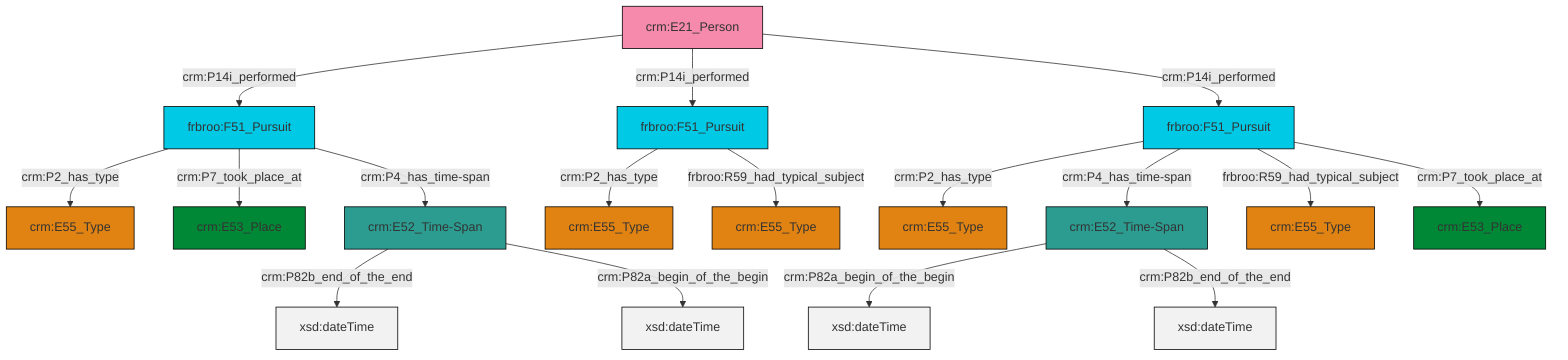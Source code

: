 graph TD
classDef Literal fill:#f2f2f2,stroke:#000000;
classDef CRM_Entity fill:#FFFFFF,stroke:#000000;
classDef Temporal_Entity fill:#00C9E6, stroke:#000000;
classDef Type fill:#E18312, stroke:#000000;
classDef Time-Span fill:#2C9C91, stroke:#000000;
classDef Appellation fill:#FFEB7F, stroke:#000000;
classDef Place fill:#008836, stroke:#000000;
classDef Persistent_Item fill:#B266B2, stroke:#000000;
classDef Conceptual_Object fill:#FFD700, stroke:#000000;
classDef Physical_Thing fill:#D2B48C, stroke:#000000;
classDef Actor fill:#f58aad, stroke:#000000;
classDef PC_Classes fill:#4ce600, stroke:#000000;
classDef Multi fill:#cccccc,stroke:#000000;

0["frbroo:F51_Pursuit"]:::Temporal_Entity -->|crm:P2_has_type| 1["crm:E55_Type"]:::Type
2["frbroo:F51_Pursuit"]:::Temporal_Entity -->|crm:P2_has_type| 3["crm:E55_Type"]:::Type
2["frbroo:F51_Pursuit"]:::Temporal_Entity -->|crm:P4_has_time-span| 4["crm:E52_Time-Span"]:::Time-Span
4["crm:E52_Time-Span"]:::Time-Span -->|crm:P82a_begin_of_the_begin| 5[xsd:dateTime]:::Literal
10["crm:E21_Person"]:::Actor -->|crm:P14i_performed| 0["frbroo:F51_Pursuit"]:::Temporal_Entity
0["frbroo:F51_Pursuit"]:::Temporal_Entity -->|crm:P7_took_place_at| 12["crm:E53_Place"]:::Place
10["crm:E21_Person"]:::Actor -->|crm:P14i_performed| 15["frbroo:F51_Pursuit"]:::Temporal_Entity
15["frbroo:F51_Pursuit"]:::Temporal_Entity -->|crm:P2_has_type| 18["crm:E55_Type"]:::Type
20["crm:E52_Time-Span"]:::Time-Span -->|crm:P82b_end_of_the_end| 21[xsd:dateTime]:::Literal
4["crm:E52_Time-Span"]:::Time-Span -->|crm:P82b_end_of_the_end| 23[xsd:dateTime]:::Literal
20["crm:E52_Time-Span"]:::Time-Span -->|crm:P82a_begin_of_the_begin| 25[xsd:dateTime]:::Literal
0["frbroo:F51_Pursuit"]:::Temporal_Entity -->|crm:P4_has_time-span| 20["crm:E52_Time-Span"]:::Time-Span
10["crm:E21_Person"]:::Actor -->|crm:P14i_performed| 2["frbroo:F51_Pursuit"]:::Temporal_Entity
2["frbroo:F51_Pursuit"]:::Temporal_Entity -->|frbroo:R59_had_typical_subject| 13["crm:E55_Type"]:::Type
2["frbroo:F51_Pursuit"]:::Temporal_Entity -->|crm:P7_took_place_at| 26["crm:E53_Place"]:::Place
15["frbroo:F51_Pursuit"]:::Temporal_Entity -->|frbroo:R59_had_typical_subject| 30["crm:E55_Type"]:::Type